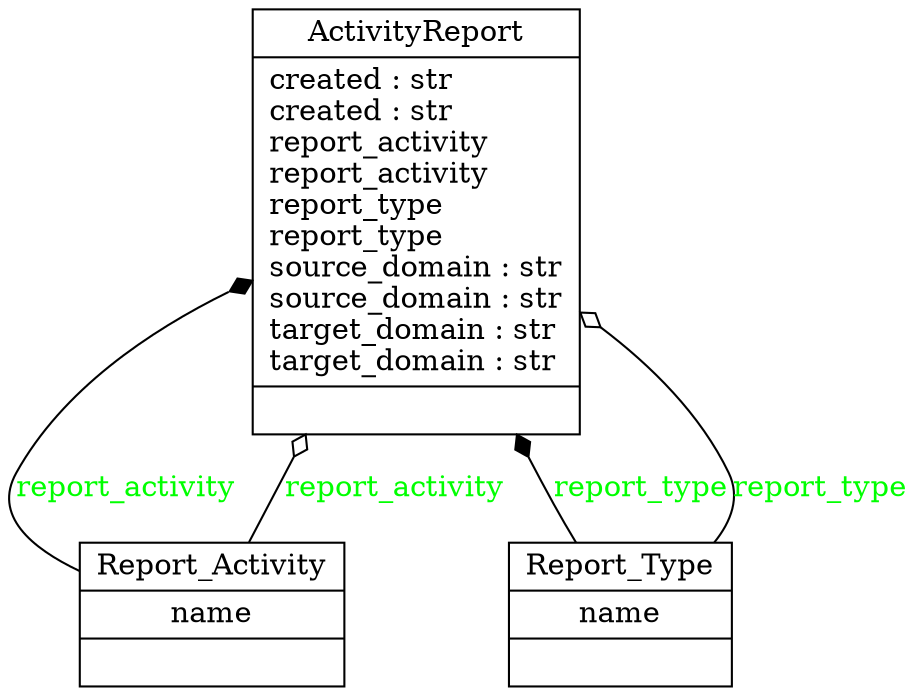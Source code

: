 digraph "classes" {
rankdir=BT
charset="utf-8"
"fediseer_alerts.models.ActivityReport" [color="black", fontcolor="black", label=<{ActivityReport|created : str<br ALIGN="LEFT"/>created : str<br ALIGN="LEFT"/>report_activity<br ALIGN="LEFT"/>report_activity<br ALIGN="LEFT"/>report_type<br ALIGN="LEFT"/>report_type<br ALIGN="LEFT"/>source_domain : str<br ALIGN="LEFT"/>source_domain : str<br ALIGN="LEFT"/>target_domain : str<br ALIGN="LEFT"/>target_domain : str<br ALIGN="LEFT"/>|}>, shape="record", style="solid"];
"fediseer_alerts.models.Report_Activity" [color="black", fontcolor="black", label=<{Report_Activity|name<br ALIGN="LEFT"/>|}>, shape="record", style="solid"];
"fediseer_alerts.models.Report_Type" [color="black", fontcolor="black", label=<{Report_Type|name<br ALIGN="LEFT"/>|}>, shape="record", style="solid"];
"fediseer_alerts.models.Report_Activity" -> "fediseer_alerts.models.ActivityReport" [arrowhead="diamond", arrowtail="none", fontcolor="green", label="report_activity", style="solid"];
"fediseer_alerts.models.Report_Type" -> "fediseer_alerts.models.ActivityReport" [arrowhead="diamond", arrowtail="none", fontcolor="green", label="report_type", style="solid"];
"fediseer_alerts.models.Report_Activity" -> "fediseer_alerts.models.ActivityReport" [arrowhead="odiamond", arrowtail="none", fontcolor="green", label="report_activity", style="solid"];
"fediseer_alerts.models.Report_Type" -> "fediseer_alerts.models.ActivityReport" [arrowhead="odiamond", arrowtail="none", fontcolor="green", label="report_type", style="solid"];
}
